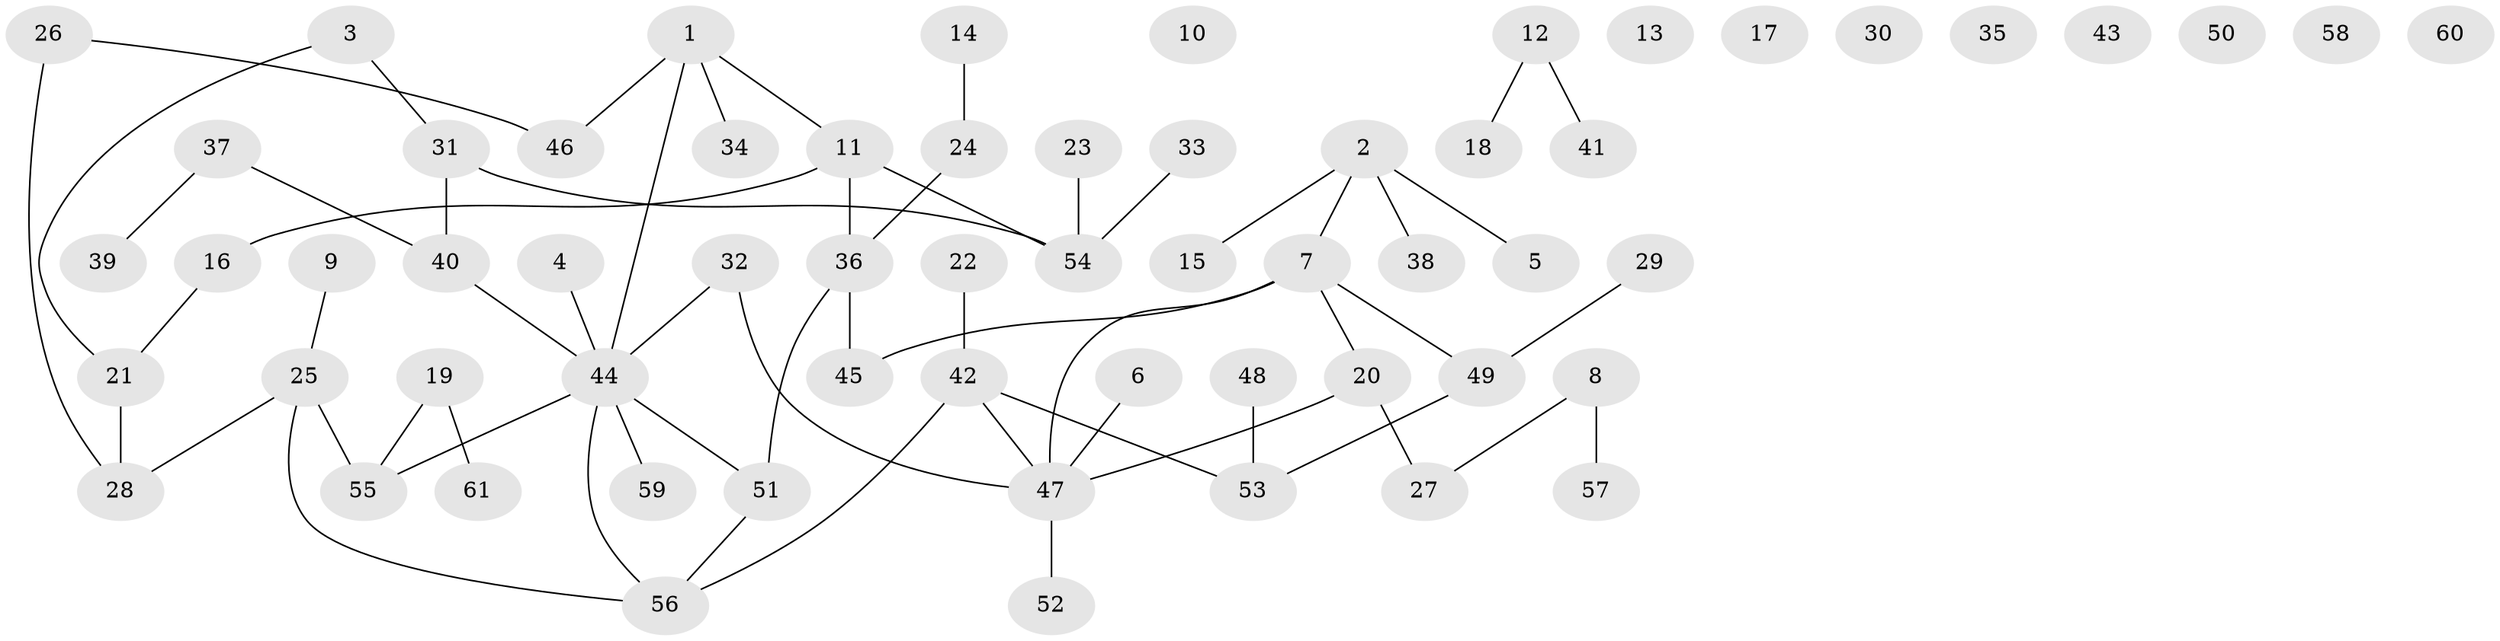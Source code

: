 // Generated by graph-tools (version 1.1) at 2025/39/03/09/25 04:39:36]
// undirected, 61 vertices, 61 edges
graph export_dot {
graph [start="1"]
  node [color=gray90,style=filled];
  1;
  2;
  3;
  4;
  5;
  6;
  7;
  8;
  9;
  10;
  11;
  12;
  13;
  14;
  15;
  16;
  17;
  18;
  19;
  20;
  21;
  22;
  23;
  24;
  25;
  26;
  27;
  28;
  29;
  30;
  31;
  32;
  33;
  34;
  35;
  36;
  37;
  38;
  39;
  40;
  41;
  42;
  43;
  44;
  45;
  46;
  47;
  48;
  49;
  50;
  51;
  52;
  53;
  54;
  55;
  56;
  57;
  58;
  59;
  60;
  61;
  1 -- 11;
  1 -- 34;
  1 -- 44;
  1 -- 46;
  2 -- 5;
  2 -- 7;
  2 -- 15;
  2 -- 38;
  3 -- 21;
  3 -- 31;
  4 -- 44;
  6 -- 47;
  7 -- 20;
  7 -- 45;
  7 -- 47;
  7 -- 49;
  8 -- 27;
  8 -- 57;
  9 -- 25;
  11 -- 16;
  11 -- 36;
  11 -- 54;
  12 -- 18;
  12 -- 41;
  14 -- 24;
  16 -- 21;
  19 -- 55;
  19 -- 61;
  20 -- 27;
  20 -- 47;
  21 -- 28;
  22 -- 42;
  23 -- 54;
  24 -- 36;
  25 -- 28;
  25 -- 55;
  25 -- 56;
  26 -- 28;
  26 -- 46;
  29 -- 49;
  31 -- 40;
  31 -- 54;
  32 -- 44;
  32 -- 47;
  33 -- 54;
  36 -- 45;
  36 -- 51;
  37 -- 39;
  37 -- 40;
  40 -- 44;
  42 -- 47;
  42 -- 53;
  42 -- 56;
  44 -- 51;
  44 -- 55;
  44 -- 56;
  44 -- 59;
  47 -- 52;
  48 -- 53;
  49 -- 53;
  51 -- 56;
}
